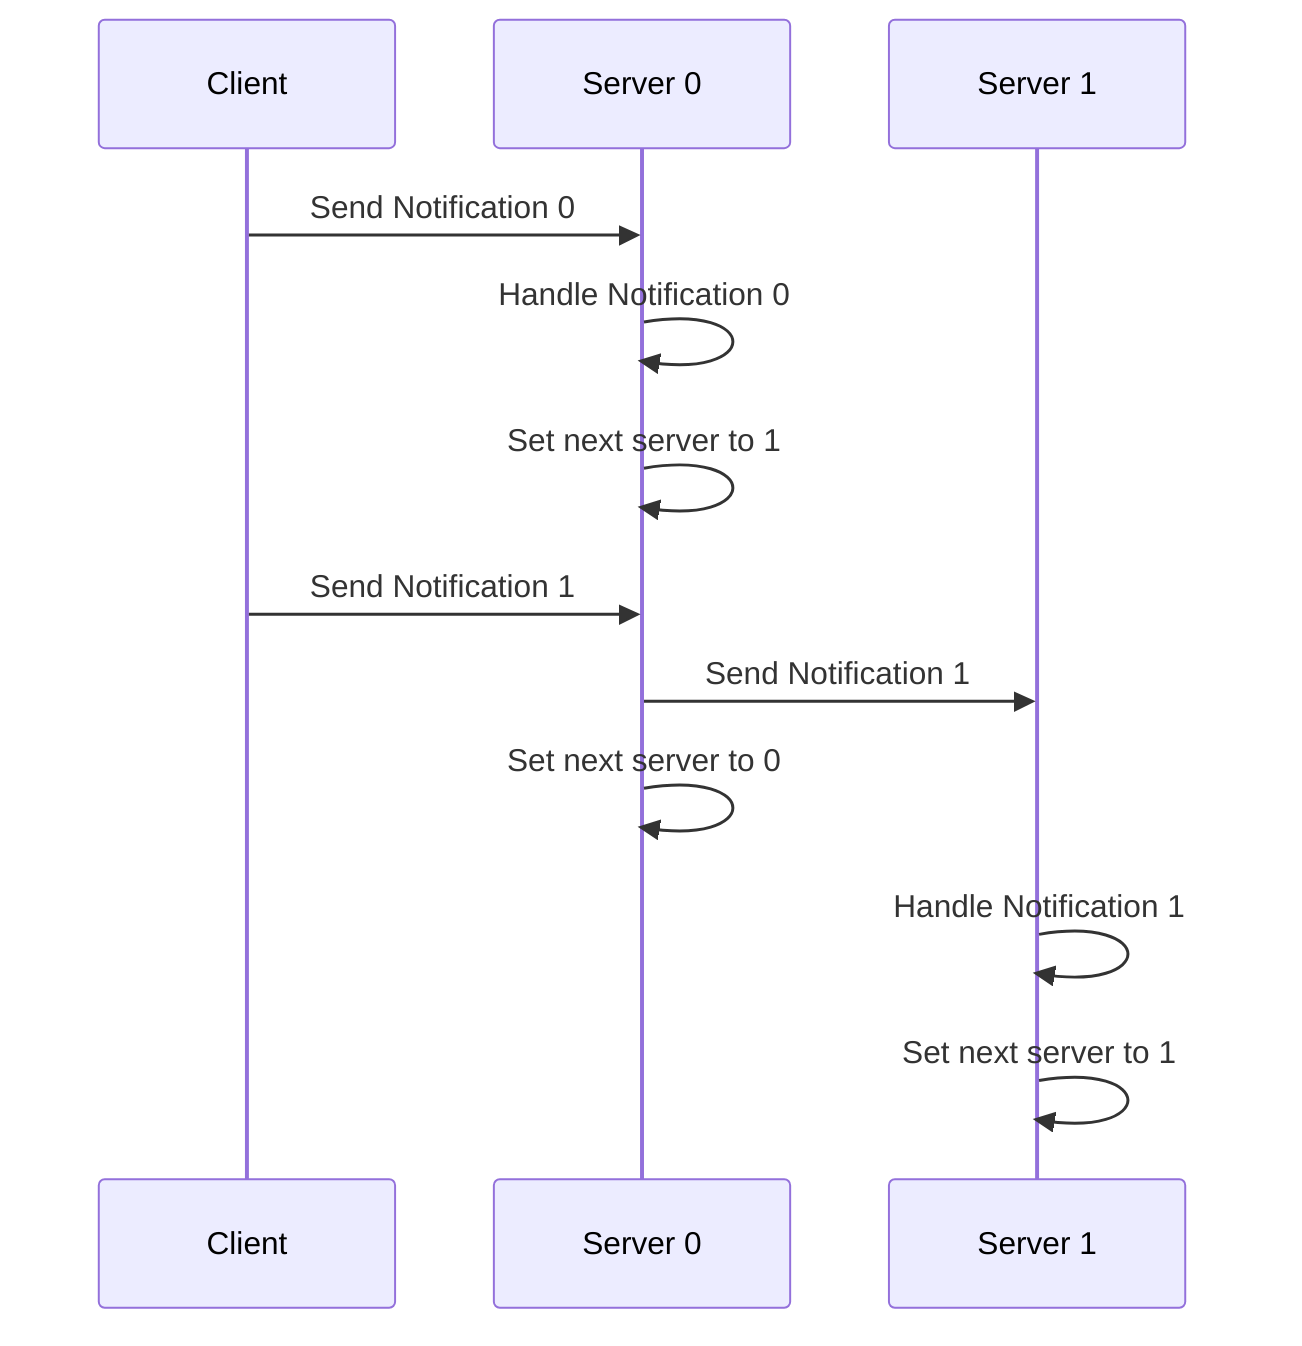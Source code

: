 sequenceDiagram
    participant C as Client
    participant S1 as Server 0
    participant S2 as Server 1

    C->>S1: Send Notification 0
    S1->>S1: Handle Notification 0
    S1->>S1: Set next server to 1
    C->>S1: Send Notification 1
    S1->>S2: Send Notification 1
    S1->>S1: Set next server to 0
    S2->>S2: Handle Notification 1
    S2->>S2: Set next server to 1